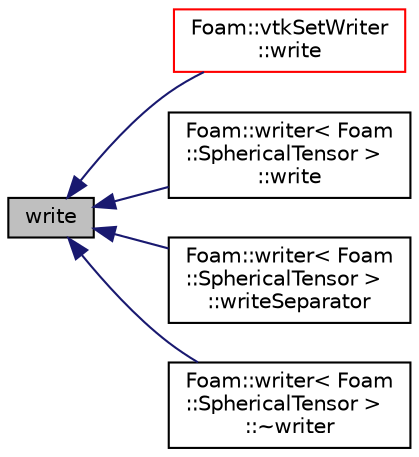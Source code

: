 digraph "write"
{
  bgcolor="transparent";
  edge [fontname="Helvetica",fontsize="10",labelfontname="Helvetica",labelfontsize="10"];
  node [fontname="Helvetica",fontsize="10",shape=record];
  rankdir="LR";
  Node60 [label="write",height=0.2,width=0.4,color="black", fillcolor="grey75", style="filled", fontcolor="black"];
  Node60 -> Node61 [dir="back",color="midnightblue",fontsize="10",style="solid",fontname="Helvetica"];
  Node61 [label="Foam::vtkSetWriter\l::write",height=0.2,width=0.4,color="red",URL="$a22637.html#ae25e717f0b4f16f583638020a1a090ec",tooltip="General entry point for writing. "];
  Node60 -> Node64 [dir="back",color="midnightblue",fontsize="10",style="solid",fontname="Helvetica"];
  Node64 [label="Foam::writer\< Foam\l::SphericalTensor \>\l::write",height=0.2,width=0.4,color="black",URL="$a22641.html#ae5a16a1048afc0508ab27afe9e5b842a",tooltip="General entry point for writing. "];
  Node60 -> Node65 [dir="back",color="midnightblue",fontsize="10",style="solid",fontname="Helvetica"];
  Node65 [label="Foam::writer\< Foam\l::SphericalTensor \>\l::writeSeparator",height=0.2,width=0.4,color="black",URL="$a22641.html#a6bfc2c80cd2a287044b53f2ec1b2c80b",tooltip="Writes a separator. Used by write functions. "];
  Node60 -> Node66 [dir="back",color="midnightblue",fontsize="10",style="solid",fontname="Helvetica"];
  Node66 [label="Foam::writer\< Foam\l::SphericalTensor \>\l::~writer",height=0.2,width=0.4,color="black",URL="$a22641.html#a2e0de285f1a0cb791773dcfbd44bba0b",tooltip="Destructor. "];
}
